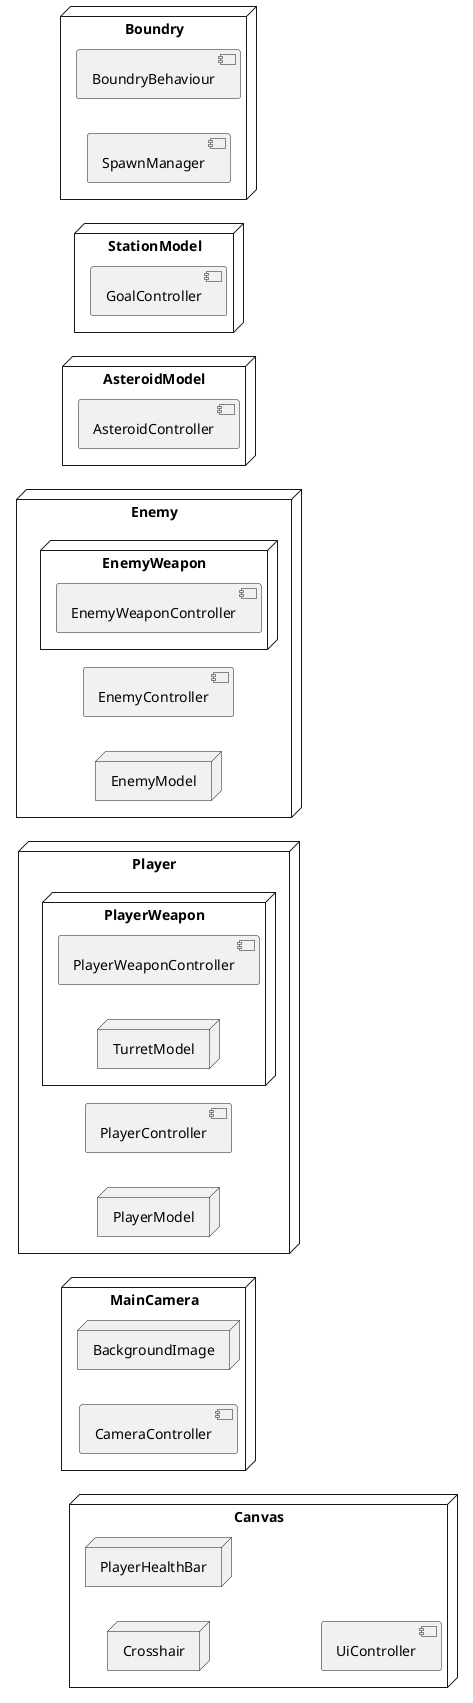 @startuml
left to right direction

node "MainCamera"{
    node "BackgroundImage"
    [CameraController]
}

node "Player"{
    [PlayerController]
    node "PlayerModel"
    node "PlayerWeapon"{
        [PlayerWeaponController]
        node "TurretModel"
    }
}

node "Enemy"{
    [EnemyController]
    node "EnemyModel"
    node "EnemyWeapon"{
        [EnemyWeaponController]
        node "TurretModel"
    }
}

node "AsteroidModel"{
    [AsteroidController]
}

node "StationModel"{
    [GoalController]
}

node "Boundry"{
    [BoundryBehaviour]
    [SpawnManager]
}

node "Canvas"{
    node "Crosshair"
    node "PlayerHealthBar"
    [UiController]
}

@enduml